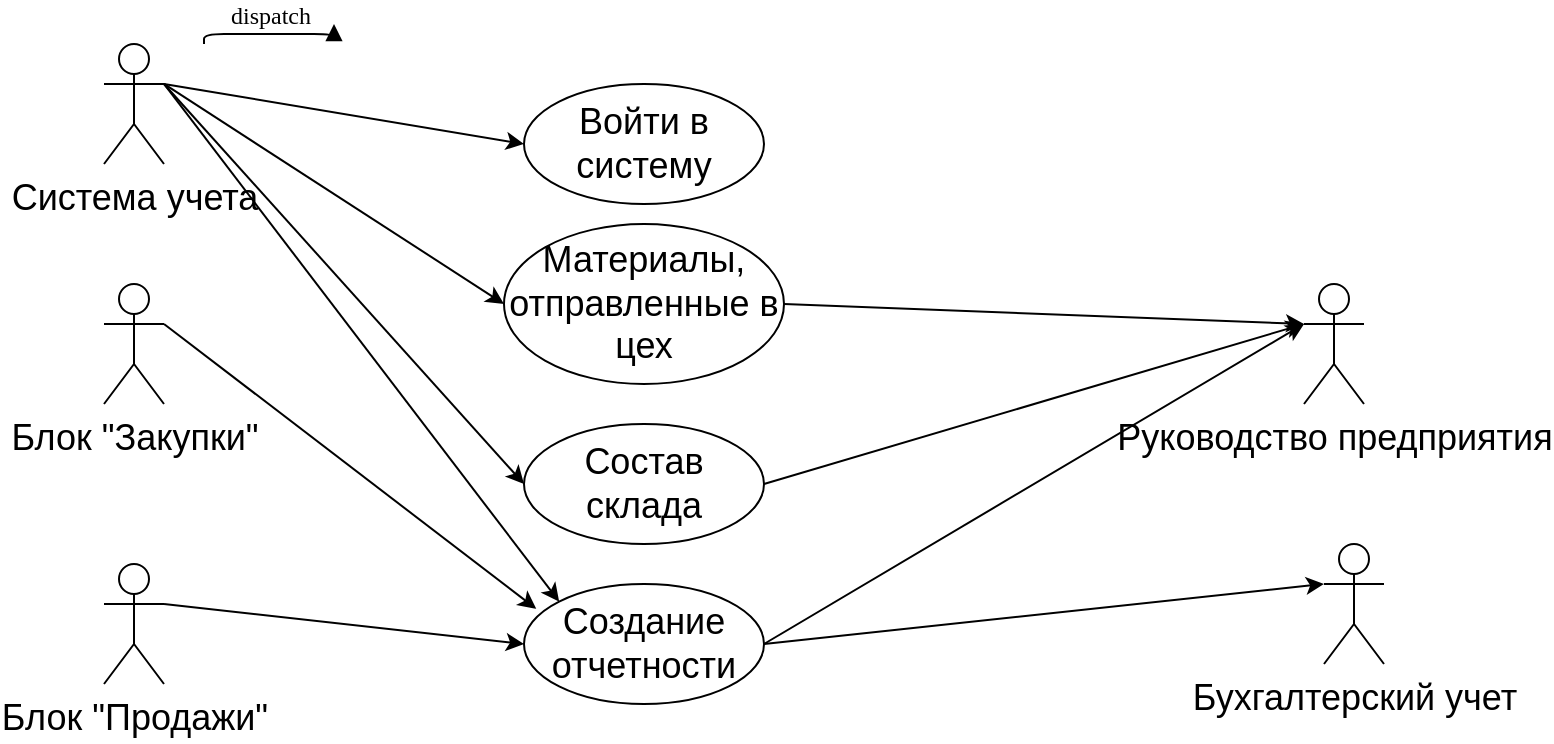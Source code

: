 <mxfile version="24.8.8">
  <diagram name="Page-1" id="13e1069c-82ec-6db2-03f1-153e76fe0fe0">
    <mxGraphModel dx="1497" dy="759" grid="0" gridSize="10" guides="1" tooltips="1" connect="1" arrows="1" fold="1" page="1" pageScale="1" pageWidth="1100" pageHeight="850" background="#FFFFFF" math="0" shadow="0">
      <root>
        <mxCell id="0" />
        <mxCell id="1" parent="0" />
        <mxCell id="7baba1c4bc27f4b0-21" value="return" style="html=1;verticalAlign=bottom;endArrow=open;dashed=1;endSize=8;labelBackgroundColor=none;fontFamily=Verdana;fontSize=12;edgeStyle=elbowEdgeStyle;elbow=vertical;" parent="1" source="7baba1c4bc27f4b0-19" edge="1">
          <mxGeometry relative="1" as="geometry">
            <mxPoint x="595" y="260" as="targetPoint" />
            <Array as="points">
              <mxPoint x="670" y="260" />
              <mxPoint x="700" y="260" />
            </Array>
          </mxGeometry>
        </mxCell>
        <mxCell id="7baba1c4bc27f4b0-30" value="return" style="html=1;verticalAlign=bottom;endArrow=open;dashed=1;endSize=8;labelBackgroundColor=none;fontFamily=Verdana;fontSize=12;edgeStyle=elbowEdgeStyle;elbow=vertical;" parent="1" source="7baba1c4bc27f4b0-28" edge="1">
          <mxGeometry relative="1" as="geometry">
            <mxPoint x="155" y="600" as="targetPoint" />
            <Array as="points">
              <mxPoint x="570" y="600" />
            </Array>
          </mxGeometry>
        </mxCell>
        <mxCell id="7baba1c4bc27f4b0-11" value="dispatch" style="html=1;verticalAlign=bottom;endArrow=block;entryX=0;entryY=0;labelBackgroundColor=none;fontFamily=Verdana;fontSize=12;edgeStyle=elbowEdgeStyle;elbow=vertical;" parent="1" source="7baba1c4bc27f4b0-9" edge="1">
          <mxGeometry relative="1" as="geometry">
            <mxPoint x="220" y="190" as="sourcePoint" />
            <mxPoint x="285" y="180" as="targetPoint" />
          </mxGeometry>
        </mxCell>
        <mxCell id="7baba1c4bc27f4b0-14" value="dispatch" style="html=1;verticalAlign=bottom;endArrow=block;entryX=0;entryY=0;labelBackgroundColor=none;fontFamily=Verdana;fontSize=12;edgeStyle=elbowEdgeStyle;elbow=vertical;" parent="1" target="7baba1c4bc27f4b0-13" edge="1">
          <mxGeometry relative="1" as="geometry">
            <mxPoint x="295" y="199.571" as="sourcePoint" />
          </mxGeometry>
        </mxCell>
        <mxCell id="PyUf-gvAXE1aP1j_oDDI-1" value="&lt;font style=&quot;font-size: 18px;&quot;&gt;Система учета&lt;/font&gt;" style="shape=umlActor;verticalLabelPosition=bottom;verticalAlign=top;html=1;outlineConnect=0;" vertex="1" parent="1">
          <mxGeometry x="170" y="190" width="30" height="60" as="geometry" />
        </mxCell>
        <mxCell id="PyUf-gvAXE1aP1j_oDDI-2" value="&lt;font style=&quot;font-size: 18px;&quot;&gt;Блок &quot;Закупки&quot;&lt;/font&gt;" style="shape=umlActor;verticalLabelPosition=bottom;verticalAlign=top;html=1;outlineConnect=0;" vertex="1" parent="1">
          <mxGeometry x="170" y="310" width="30" height="60" as="geometry" />
        </mxCell>
        <mxCell id="PyUf-gvAXE1aP1j_oDDI-3" value="&lt;font style=&quot;font-size: 18px;&quot;&gt;Блок &quot;Продажи&quot;&lt;/font&gt;" style="shape=umlActor;verticalLabelPosition=bottom;verticalAlign=top;html=1;outlineConnect=0;" vertex="1" parent="1">
          <mxGeometry x="170" y="450" width="30" height="60" as="geometry" />
        </mxCell>
        <mxCell id="PyUf-gvAXE1aP1j_oDDI-4" value="&lt;font style=&quot;font-size: 18px;&quot;&gt;Руководство предприятия&lt;/font&gt;" style="shape=umlActor;verticalLabelPosition=bottom;verticalAlign=top;html=1;outlineConnect=0;" vertex="1" parent="1">
          <mxGeometry x="770" y="310" width="30" height="60" as="geometry" />
        </mxCell>
        <mxCell id="PyUf-gvAXE1aP1j_oDDI-5" value="&lt;font style=&quot;font-size: 18px;&quot;&gt;Бухгалтерский учет&lt;/font&gt;" style="shape=umlActor;verticalLabelPosition=bottom;verticalAlign=top;html=1;outlineConnect=0;" vertex="1" parent="1">
          <mxGeometry x="780" y="440" width="30" height="60" as="geometry" />
        </mxCell>
        <mxCell id="PyUf-gvAXE1aP1j_oDDI-6" value="&lt;font style=&quot;font-size: 18px;&quot;&gt;Войти в систему&lt;/font&gt;" style="ellipse;whiteSpace=wrap;html=1;" vertex="1" parent="1">
          <mxGeometry x="380" y="210" width="120" height="60" as="geometry" />
        </mxCell>
        <mxCell id="PyUf-gvAXE1aP1j_oDDI-7" value="&lt;font style=&quot;font-size: 18px;&quot;&gt;Материалы, отправленные в цех&lt;/font&gt;" style="ellipse;whiteSpace=wrap;html=1;" vertex="1" parent="1">
          <mxGeometry x="370" y="280" width="140" height="80" as="geometry" />
        </mxCell>
        <mxCell id="PyUf-gvAXE1aP1j_oDDI-8" value="&lt;font style=&quot;font-size: 18px;&quot;&gt;Состав склада&lt;/font&gt;" style="ellipse;whiteSpace=wrap;html=1;" vertex="1" parent="1">
          <mxGeometry x="380" y="380" width="120" height="60" as="geometry" />
        </mxCell>
        <mxCell id="PyUf-gvAXE1aP1j_oDDI-9" value="&lt;font style=&quot;font-size: 18px;&quot;&gt;Создание отчетности&lt;/font&gt;" style="ellipse;whiteSpace=wrap;html=1;" vertex="1" parent="1">
          <mxGeometry x="380" y="460" width="120" height="60" as="geometry" />
        </mxCell>
        <mxCell id="PyUf-gvAXE1aP1j_oDDI-15" value="" style="endArrow=classic;html=1;rounded=0;exitX=1;exitY=0.333;exitDx=0;exitDy=0;exitPerimeter=0;entryX=0;entryY=0.5;entryDx=0;entryDy=0;" edge="1" parent="1" source="PyUf-gvAXE1aP1j_oDDI-1" target="PyUf-gvAXE1aP1j_oDDI-6">
          <mxGeometry width="50" height="50" relative="1" as="geometry">
            <mxPoint x="290" y="200" as="sourcePoint" />
            <mxPoint x="340" y="150" as="targetPoint" />
          </mxGeometry>
        </mxCell>
        <mxCell id="PyUf-gvAXE1aP1j_oDDI-16" value="" style="endArrow=classic;html=1;rounded=0;exitX=1;exitY=0.5;exitDx=0;exitDy=0;entryX=0;entryY=0.333;entryDx=0;entryDy=0;entryPerimeter=0;" edge="1" parent="1" source="PyUf-gvAXE1aP1j_oDDI-7" target="PyUf-gvAXE1aP1j_oDDI-4">
          <mxGeometry width="50" height="50" relative="1" as="geometry">
            <mxPoint x="590" y="180" as="sourcePoint" />
            <mxPoint x="770" y="210" as="targetPoint" />
          </mxGeometry>
        </mxCell>
        <mxCell id="PyUf-gvAXE1aP1j_oDDI-17" value="" style="endArrow=classic;html=1;rounded=0;exitX=1;exitY=0.333;exitDx=0;exitDy=0;exitPerimeter=0;entryX=0;entryY=0.5;entryDx=0;entryDy=0;" edge="1" parent="1" source="PyUf-gvAXE1aP1j_oDDI-1" target="PyUf-gvAXE1aP1j_oDDI-7">
          <mxGeometry width="50" height="50" relative="1" as="geometry">
            <mxPoint x="220" y="230" as="sourcePoint" />
            <mxPoint x="400" y="260" as="targetPoint" />
          </mxGeometry>
        </mxCell>
        <mxCell id="PyUf-gvAXE1aP1j_oDDI-18" value="" style="endArrow=classic;html=1;rounded=0;entryX=0;entryY=0.5;entryDx=0;entryDy=0;exitX=1;exitY=0.333;exitDx=0;exitDy=0;exitPerimeter=0;" edge="1" parent="1" source="PyUf-gvAXE1aP1j_oDDI-1" target="PyUf-gvAXE1aP1j_oDDI-8">
          <mxGeometry width="50" height="50" relative="1" as="geometry">
            <mxPoint x="200" y="210" as="sourcePoint" />
            <mxPoint x="410" y="270" as="targetPoint" />
          </mxGeometry>
        </mxCell>
        <mxCell id="PyUf-gvAXE1aP1j_oDDI-19" value="" style="endArrow=classic;html=1;rounded=0;entryX=0;entryY=0;entryDx=0;entryDy=0;exitX=1;exitY=0.333;exitDx=0;exitDy=0;exitPerimeter=0;" edge="1" parent="1" source="PyUf-gvAXE1aP1j_oDDI-1" target="PyUf-gvAXE1aP1j_oDDI-9">
          <mxGeometry width="50" height="50" relative="1" as="geometry">
            <mxPoint x="200" y="210" as="sourcePoint" />
            <mxPoint x="420" y="280" as="targetPoint" />
          </mxGeometry>
        </mxCell>
        <mxCell id="PyUf-gvAXE1aP1j_oDDI-20" value="" style="endArrow=classic;html=1;rounded=0;exitX=1;exitY=0.333;exitDx=0;exitDy=0;exitPerimeter=0;entryX=0.051;entryY=0.207;entryDx=0;entryDy=0;entryPerimeter=0;" edge="1" parent="1" source="PyUf-gvAXE1aP1j_oDDI-2" target="PyUf-gvAXE1aP1j_oDDI-9">
          <mxGeometry width="50" height="50" relative="1" as="geometry">
            <mxPoint x="230" y="340" as="sourcePoint" />
            <mxPoint x="410" y="370" as="targetPoint" />
          </mxGeometry>
        </mxCell>
        <mxCell id="PyUf-gvAXE1aP1j_oDDI-21" value="" style="endArrow=classic;html=1;rounded=0;exitX=1;exitY=0.333;exitDx=0;exitDy=0;exitPerimeter=0;entryX=0;entryY=0.5;entryDx=0;entryDy=0;" edge="1" parent="1" source="PyUf-gvAXE1aP1j_oDDI-3" target="PyUf-gvAXE1aP1j_oDDI-9">
          <mxGeometry width="50" height="50" relative="1" as="geometry">
            <mxPoint x="260" y="465" as="sourcePoint" />
            <mxPoint x="440" y="495" as="targetPoint" />
          </mxGeometry>
        </mxCell>
        <mxCell id="PyUf-gvAXE1aP1j_oDDI-22" value="" style="endArrow=classic;html=1;rounded=0;exitX=1;exitY=0.5;exitDx=0;exitDy=0;" edge="1" parent="1" source="PyUf-gvAXE1aP1j_oDDI-8">
          <mxGeometry width="50" height="50" relative="1" as="geometry">
            <mxPoint x="695" y="150" as="sourcePoint" />
            <mxPoint x="770" y="330" as="targetPoint" />
          </mxGeometry>
        </mxCell>
        <mxCell id="PyUf-gvAXE1aP1j_oDDI-23" value="" style="endArrow=classic;html=1;rounded=0;exitX=1;exitY=0.5;exitDx=0;exitDy=0;entryX=0;entryY=0.333;entryDx=0;entryDy=0;entryPerimeter=0;" edge="1" parent="1" source="PyUf-gvAXE1aP1j_oDDI-9" target="PyUf-gvAXE1aP1j_oDDI-4">
          <mxGeometry width="50" height="50" relative="1" as="geometry">
            <mxPoint x="670" y="205" as="sourcePoint" />
            <mxPoint x="850" y="235" as="targetPoint" />
          </mxGeometry>
        </mxCell>
        <mxCell id="PyUf-gvAXE1aP1j_oDDI-24" value="" style="endArrow=classic;html=1;rounded=0;exitX=1;exitY=0.5;exitDx=0;exitDy=0;entryX=0;entryY=0.333;entryDx=0;entryDy=0;entryPerimeter=0;" edge="1" parent="1" source="PyUf-gvAXE1aP1j_oDDI-9" target="PyUf-gvAXE1aP1j_oDDI-5">
          <mxGeometry width="50" height="50" relative="1" as="geometry">
            <mxPoint x="520" y="500" as="sourcePoint" />
            <mxPoint x="700" y="530" as="targetPoint" />
          </mxGeometry>
        </mxCell>
      </root>
    </mxGraphModel>
  </diagram>
</mxfile>
